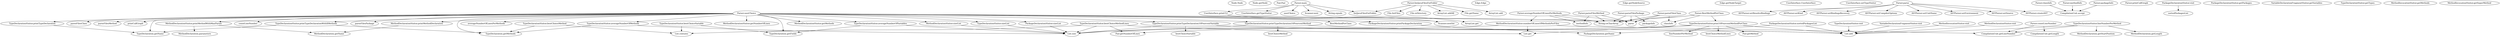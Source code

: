 strict digraph G {
  1 [ label="Node.Node" ];
  2 [ label="Node.getNode" ];
  3 [ label="Pair.Pair" ];
  4 [ label="Pair.getMethod" ];
  5 [ label="Pair.getNumberOfLines" ];
  6 [ label="Edge.Edge" ];
  7 [ label="Edge.getNodeSource" ];
  8 [ label="Edge.getNodeTarget" ];
  9 [ label="UserInterface.UserInterface" ];
  10 [ label="UserInterface.printCLI" ];
  11 [ label="Scanner.nextInt" ];
  12 [ label="ArrayList.get" ];
  13 [ label="UserInterface.getTypeVisitor" ];
  14 [ label="UserInterface.setTypeVisitor" ];
  15 [ label="Parser.main" ];
  16 [ label="listJavaFilesForFolder" ];
  17 [ label="userChoice" ];
  18 [ label="Scanner.next" ];
  19 [ label="String.equals" ];
  20 [ label="Parser.listJavaFilesForFolder" ];
  21 [ label="File.listFiles" ];
  22 [ label="File.isDirectory" ];
  23 [ label="ArrayList.addAll" ];
  24 [ label="File.getName" ];
  25 [ label="ArrayList.add" ];
  26 [ label="Parser.parse" ];
  27 [ label="ASTParser.setResolveBindings" ];
  28 [ label="ASTParser.setKind" ];
  29 [ label="ASTParser.setBindingsRecovery" ];
  30 [ label="ASTParser.setCompilerOptions" ];
  31 [ label="ASTParser.setUnitName" ];
  32 [ label="ASTParser.setEnvironment" ];
  33 [ label="ASTParser.setSource" ];
  34 [ label="ASTParser.createAST" ];
  35 [ label="Parser.userChoice" ];
  36 [ label="parseFilesClass" ];
  37 [ label="parseFilesMethod" ];
  38 [ label="printCallGraph" ];
  39 [ label="TypeDeclarationVisitor.sizeList" ];
  40 [ label="TypeDeclarationVisitor.printTypeDeclaration" ];
  41 [ label="parse" ];
  42 [ label="String.toCharArray" ];
  43 [ label="countLineNumber" ];
  44 [ label="MethodDeclarationVisitor.sizeList" ];
  45 [ label="MethodDeclarationVisitor.printMethodDeclaration" ];
  46 [ label="parseFilesPackage" ];
  47 [ label="PackageDeclarationVisitor.sizeList" ];
  48 [ label="PackageDeclarationVisitor.printPackageDeclaration" ];
  49 [ label="TypeDeclarationVisitor.averageNumberOfMethods" ];
  50 [ label="averageNumberOfLinesPerMethods" ];
  51 [ label="MethodDeclarationVisitor.getNumberOfLines" ];
  52 [ label="MethodDeclarationVisitor.getMethods" ];
  53 [ label="TypeDeclarationVisitor.averageNumberOfVariables" ];
  54 [ label="TypeDeclarationVisitor.printTypeDeclaration10PourcentMethod" ];
  55 [ label="TypeDeclaration.getName" ];
  56 [ label="TypeDeclaration.getMethods" ];
  57 [ label="TypeDeclarationVisitor.printTypeDeclaration10PourcentVariable" ];
  58 [ label="TypeDeclaration.getFields" ];
  59 [ label="TypeDeclarationVisitor.printTypeDeclarationWithXMethods" ];
  60 [ label="BestMethodPerClass" ];
  61 [ label="MethodDeclarationVisitor.printMethodWithMaxParam" ];
  62 [ label="Parser.parseFilesClass" ];
  63 [ label="classInfo" ];
  64 [ label="Parser.parseFilesMethod" ];
  65 [ label="methodInfo" ];
  66 [ label="Parser.parseFilesPackage" ];
  67 [ label="packageInfo" ];
  68 [ label="Parser.classInfo" ];
  69 [ label="CompilationUnit.accept" ];
  70 [ label="Parser.methodInfo" ];
  71 [ label="Parser.packageInfo" ];
  72 [ label="Parser.countLineNumber" ];
  73 [ label="CompilationUnit.getLineNumber" ];
  74 [ label="CompilationUnit.getLength" ];
  75 [ label="Parser.averageNumberOfLinesPerMethods" ];
  76 [ label="MethodDeclarationVisitor.numberOfLinesOfMethodsPerFiles" ];
  77 [ label="Parser.BestMethodPerClass" ];
  78 [ label="TypeDeclarationVisitor.print10PourcentMethodPerClass" ];
  79 [ label="Parser.printCallGraph" ];
  80 [ label="PackageDeclarationVisitor.visit" ];
  81 [ label="sortedPackagesList" ];
  82 [ label="PackageDeclarationVisitor.getPackages" ];
  83 [ label="List.size" ];
  84 [ label="PackageDeclaration.getName" ];
  85 [ label="PackageDeclarationVisitor.sortedPackagesList" ];
  86 [ label="List.add" ];
  87 [ label="VariableDeclarationFragmentVisitor.visit" ];
  88 [ label="VariableDeclarationFragmentVisitor.getVariables" ];
  89 [ label="MethodDeclarationVisitor.visit" ];
  90 [ label="MethodDeclaration.getName" ];
  91 [ label="List.get" ];
  92 [ label="MethodDeclaration.parameters" ];
  93 [ label="TypeDeclarationVisitor.visit" ];
  94 [ label="TypeDeclarationVisitor.getTypes" ];
  95 [ label="bestChoiceMethod" ];
  96 [ label="TypeDeclarationVisitor.bestChoiceMethod" ];
  97 [ label="List.contains" ];
  98 [ label="bestChoiceVariable" ];
  99 [ label="TypeDeclarationVisitor.bestChoiceVariable" ];
  100 [ label="lineNumberPerMethod" ];
  101 [ label="bestChoiceMethodLines" ];
  102 [ label="TypeDeclarationVisitor.bestChoiceMethodLines" ];
  103 [ label="TypeDeclarationVisitor.lineNumberPerMethod" ];
  104 [ label="MethodDeclaration.getStartPosition" ];
  105 [ label="MethodDeclaration.getLength" ];
  106 [ label="MethodInvocationVisitor.visit" ];
  107 [ label="MethodInvocationVisitor.getMethods" ];
  108 [ label="MethodInvocationVisitor.getSuperMethod" ];
  10 -> 11;
  10 -> 12;
  15 -> 16;
  15 -> 13;
  15 -> 10;
  15 -> 17;
  15 -> 18;
  15 -> 19;
  20 -> 21;
  20 -> 22;
  20 -> 23;
  20 -> 16;
  20 -> 24;
  20 -> 25;
  26 -> 27;
  26 -> 28;
  26 -> 29;
  26 -> 30;
  26 -> 31;
  26 -> 32;
  26 -> 33;
  26 -> 34;
  35 -> 36;
  35 -> 37;
  35 -> 38;
  35 -> 39;
  35 -> 40;
  35 -> 41;
  35 -> 42;
  35 -> 43;
  35 -> 44;
  35 -> 45;
  35 -> 46;
  35 -> 47;
  35 -> 48;
  35 -> 49;
  35 -> 50;
  35 -> 51;
  35 -> 52;
  35 -> 53;
  35 -> 54;
  35 -> 55;
  35 -> 56;
  35 -> 57;
  35 -> 58;
  35 -> 59;
  35 -> 11;
  35 -> 60;
  35 -> 61;
  62 -> 41;
  62 -> 42;
  62 -> 63;
  64 -> 41;
  64 -> 42;
  64 -> 65;
  66 -> 41;
  66 -> 42;
  66 -> 67;
  68 -> 69;
  70 -> 69;
  71 -> 69;
  72 -> 73;
  72 -> 74;
  75 -> 41;
  75 -> 42;
  75 -> 65;
  75 -> 76;
  77 -> 41;
  77 -> 42;
  77 -> 63;
  77 -> 78;
  80 -> 81;
  47 -> 83;
  48 -> 84;
  85 -> 84;
  85 -> 86;
  87 -> 86;
  89 -> 86;
  44 -> 83;
  45 -> 90;
  76 -> 83;
  76 -> 73;
  76 -> 91;
  61 -> 92;
  61 -> 90;
  93 -> 86;
  39 -> 83;
  40 -> 55;
  49 -> 56;
  49 -> 83;
  53 -> 58;
  53 -> 83;
  54 -> 83;
  54 -> 86;
  54 -> 95;
  96 -> 97;
  96 -> 56;
  57 -> 83;
  57 -> 86;
  57 -> 98;
  99 -> 97;
  99 -> 58;
  59 -> 56;
  59 -> 55;
  78 -> 83;
  78 -> 91;
  78 -> 100;
  78 -> 86;
  78 -> 101;
  78 -> 4;
  78 -> 5;
  102 -> 83;
  102 -> 91;
  102 -> 97;
  102 -> 5;
  103 -> 73;
  103 -> 104;
  103 -> 105;
  103 -> 86;
  106 -> 86;
}
